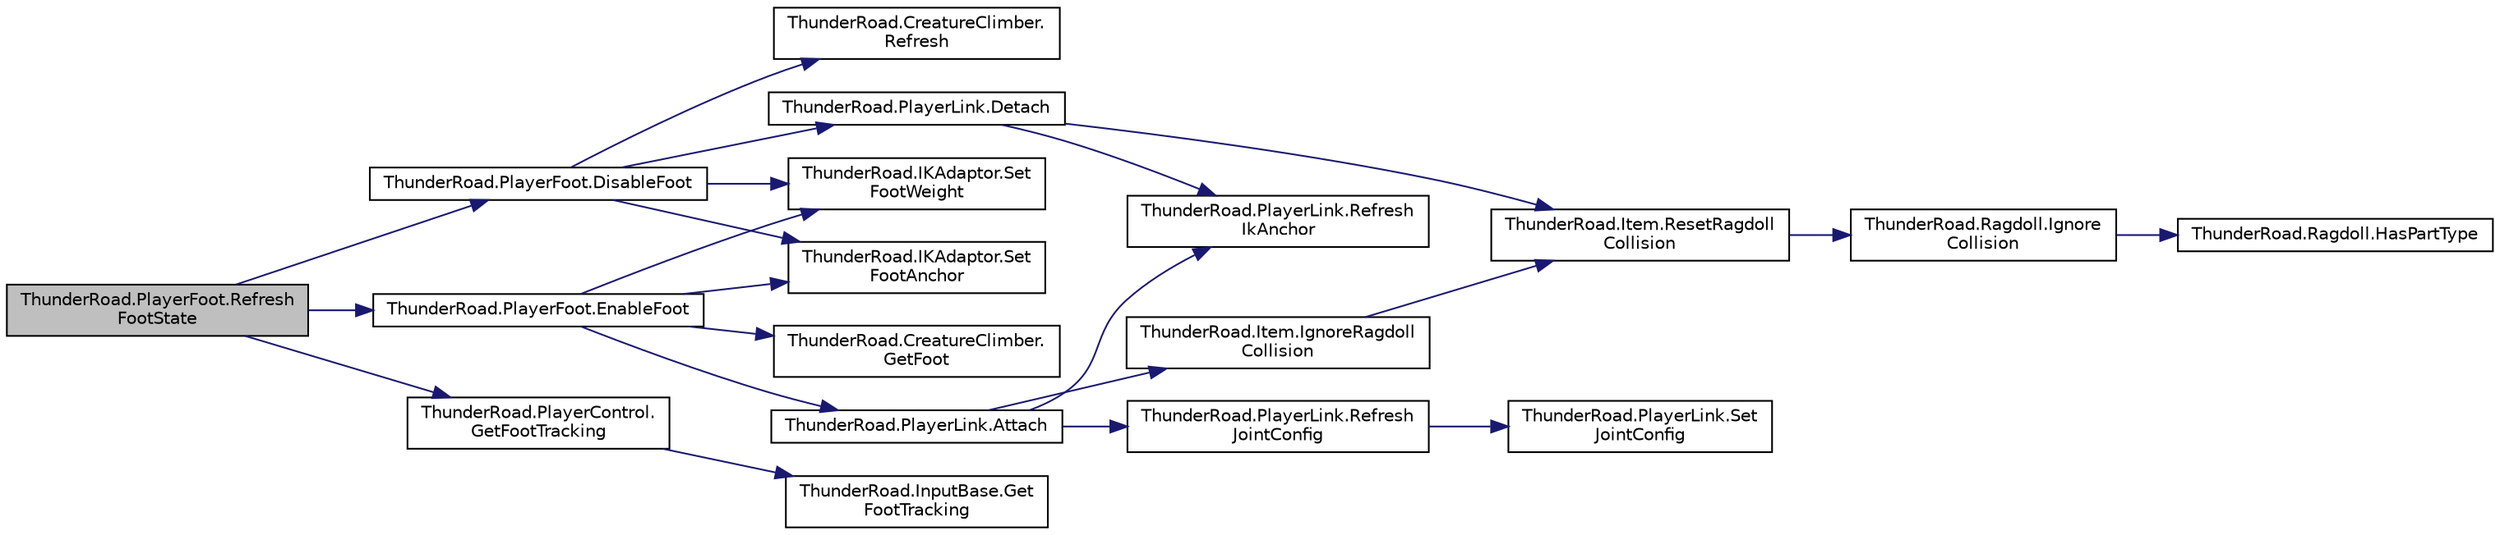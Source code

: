 digraph "ThunderRoad.PlayerFoot.RefreshFootState"
{
 // LATEX_PDF_SIZE
  edge [fontname="Helvetica",fontsize="10",labelfontname="Helvetica",labelfontsize="10"];
  node [fontname="Helvetica",fontsize="10",shape=record];
  rankdir="LR";
  Node1 [label="ThunderRoad.PlayerFoot.Refresh\lFootState",height=0.2,width=0.4,color="black", fillcolor="grey75", style="filled", fontcolor="black",tooltip="Refreshes the state of the foot."];
  Node1 -> Node2 [color="midnightblue",fontsize="10",style="solid",fontname="Helvetica"];
  Node2 [label="ThunderRoad.PlayerFoot.DisableFoot",height=0.2,width=0.4,color="black", fillcolor="white", style="filled",URL="$class_thunder_road_1_1_player_foot.html#a758144133bc852f96332cbf8c382421f",tooltip="Disables the foot."];
  Node2 -> Node3 [color="midnightblue",fontsize="10",style="solid",fontname="Helvetica"];
  Node3 [label="ThunderRoad.PlayerLink.Detach",height=0.2,width=0.4,color="black", fillcolor="white", style="filled",URL="$class_thunder_road_1_1_player_link.html#a9c042aafdd703b5aec58248977b7fde4",tooltip="Detaches this instance."];
  Node3 -> Node4 [color="midnightblue",fontsize="10",style="solid",fontname="Helvetica"];
  Node4 [label="ThunderRoad.PlayerLink.Refresh\lIkAnchor",height=0.2,width=0.4,color="black", fillcolor="white", style="filled",URL="$class_thunder_road_1_1_player_link.html#ace8e9c4b3db1a9140f273fb5d97a8ac8",tooltip="Refreshes the ik anchor."];
  Node3 -> Node5 [color="midnightblue",fontsize="10",style="solid",fontname="Helvetica"];
  Node5 [label="ThunderRoad.Item.ResetRagdoll\lCollision",height=0.2,width=0.4,color="black", fillcolor="white", style="filled",URL="$class_thunder_road_1_1_item.html#a4a7ec512ce5de13942770c4ee678fb40",tooltip="Resets the ragdoll collision."];
  Node5 -> Node6 [color="midnightblue",fontsize="10",style="solid",fontname="Helvetica"];
  Node6 [label="ThunderRoad.Ragdoll.Ignore\lCollision",height=0.2,width=0.4,color="black", fillcolor="white", style="filled",URL="$class_thunder_road_1_1_ragdoll.html#a3429b1cdefa48b676118205483ad9406",tooltip="Ignores the collision."];
  Node6 -> Node7 [color="midnightblue",fontsize="10",style="solid",fontname="Helvetica"];
  Node7 [label="ThunderRoad.Ragdoll.HasPartType",height=0.2,width=0.4,color="black", fillcolor="white", style="filled",URL="$class_thunder_road_1_1_ragdoll.html#a8bf62a566d0502f63a0933c47d747d78",tooltip="Determines whether [has part type] [the specified part types]."];
  Node2 -> Node8 [color="midnightblue",fontsize="10",style="solid",fontname="Helvetica"];
  Node8 [label="ThunderRoad.CreatureClimber.\lRefresh",height=0.2,width=0.4,color="black", fillcolor="white", style="filled",URL="$class_thunder_road_1_1_creature_climber.html#acb6fa14a35e349f56aa2707e70d2a672",tooltip="Refreshes this instance."];
  Node2 -> Node9 [color="midnightblue",fontsize="10",style="solid",fontname="Helvetica"];
  Node9 [label="ThunderRoad.IKAdaptor.Set\lFootAnchor",height=0.2,width=0.4,color="black", fillcolor="white", style="filled",URL="$class_thunder_road_1_1_i_k_adaptor.html#aadab9adfc7e887faaf7cec99ea198676",tooltip="Sets the foot anchor."];
  Node2 -> Node10 [color="midnightblue",fontsize="10",style="solid",fontname="Helvetica"];
  Node10 [label="ThunderRoad.IKAdaptor.Set\lFootWeight",height=0.2,width=0.4,color="black", fillcolor="white", style="filled",URL="$class_thunder_road_1_1_i_k_adaptor.html#ada4d229bcaf0dd448d716a45fdf3e153",tooltip="Sets the foot weight."];
  Node1 -> Node11 [color="midnightblue",fontsize="10",style="solid",fontname="Helvetica"];
  Node11 [label="ThunderRoad.PlayerFoot.EnableFoot",height=0.2,width=0.4,color="black", fillcolor="white", style="filled",URL="$class_thunder_road_1_1_player_foot.html#a66fb3d053c3f4e507f1f9c790c04cb95",tooltip="Enables the foot."];
  Node11 -> Node12 [color="midnightblue",fontsize="10",style="solid",fontname="Helvetica"];
  Node12 [label="ThunderRoad.PlayerLink.Attach",height=0.2,width=0.4,color="black", fillcolor="white", style="filled",URL="$class_thunder_road_1_1_player_link.html#ac6a20d051ceb71cd61d2a98f33033ac9",tooltip="Attaches the specified rigidbody."];
  Node12 -> Node13 [color="midnightblue",fontsize="10",style="solid",fontname="Helvetica"];
  Node13 [label="ThunderRoad.Item.IgnoreRagdoll\lCollision",height=0.2,width=0.4,color="black", fillcolor="white", style="filled",URL="$class_thunder_road_1_1_item.html#ab840281a41308d6826a91926b94e7e67",tooltip="Ignores the ragdoll collision."];
  Node13 -> Node5 [color="midnightblue",fontsize="10",style="solid",fontname="Helvetica"];
  Node12 -> Node4 [color="midnightblue",fontsize="10",style="solid",fontname="Helvetica"];
  Node12 -> Node14 [color="midnightblue",fontsize="10",style="solid",fontname="Helvetica"];
  Node14 [label="ThunderRoad.PlayerLink.Refresh\lJointConfig",height=0.2,width=0.4,color="black", fillcolor="white", style="filled",URL="$class_thunder_road_1_1_player_link.html#acf8e9650b0884014e3eba937f64fbce1",tooltip="Refreshes the joint configuration."];
  Node14 -> Node15 [color="midnightblue",fontsize="10",style="solid",fontname="Helvetica"];
  Node15 [label="ThunderRoad.PlayerLink.Set\lJointConfig",height=0.2,width=0.4,color="black", fillcolor="white", style="filled",URL="$class_thunder_road_1_1_player_link.html#a3129bec6ebda69cd631dd61430701b53",tooltip="Sets the joint configuration."];
  Node11 -> Node16 [color="midnightblue",fontsize="10",style="solid",fontname="Helvetica"];
  Node16 [label="ThunderRoad.CreatureClimber.\lGetFoot",height=0.2,width=0.4,color="black", fillcolor="white", style="filled",URL="$class_thunder_road_1_1_creature_climber.html#a1513e68a439bdd497e556a7a81bee35b",tooltip="Gets the foot."];
  Node11 -> Node9 [color="midnightblue",fontsize="10",style="solid",fontname="Helvetica"];
  Node11 -> Node10 [color="midnightblue",fontsize="10",style="solid",fontname="Helvetica"];
  Node1 -> Node17 [color="midnightblue",fontsize="10",style="solid",fontname="Helvetica"];
  Node17 [label="ThunderRoad.PlayerControl.\lGetFootTracking",height=0.2,width=0.4,color="black", fillcolor="white", style="filled",URL="$class_thunder_road_1_1_player_control.html#a67a914e31108598b664f7daa88734850",tooltip="Gets the foot tracking."];
  Node17 -> Node18 [color="midnightblue",fontsize="10",style="solid",fontname="Helvetica"];
  Node18 [label="ThunderRoad.InputBase.Get\lFootTracking",height=0.2,width=0.4,color="black", fillcolor="white", style="filled",URL="$class_thunder_road_1_1_input_base.html#a46bdc6bd1fe0a4fc72923af06c74afd3",tooltip="Gets the foot tracking."];
}
